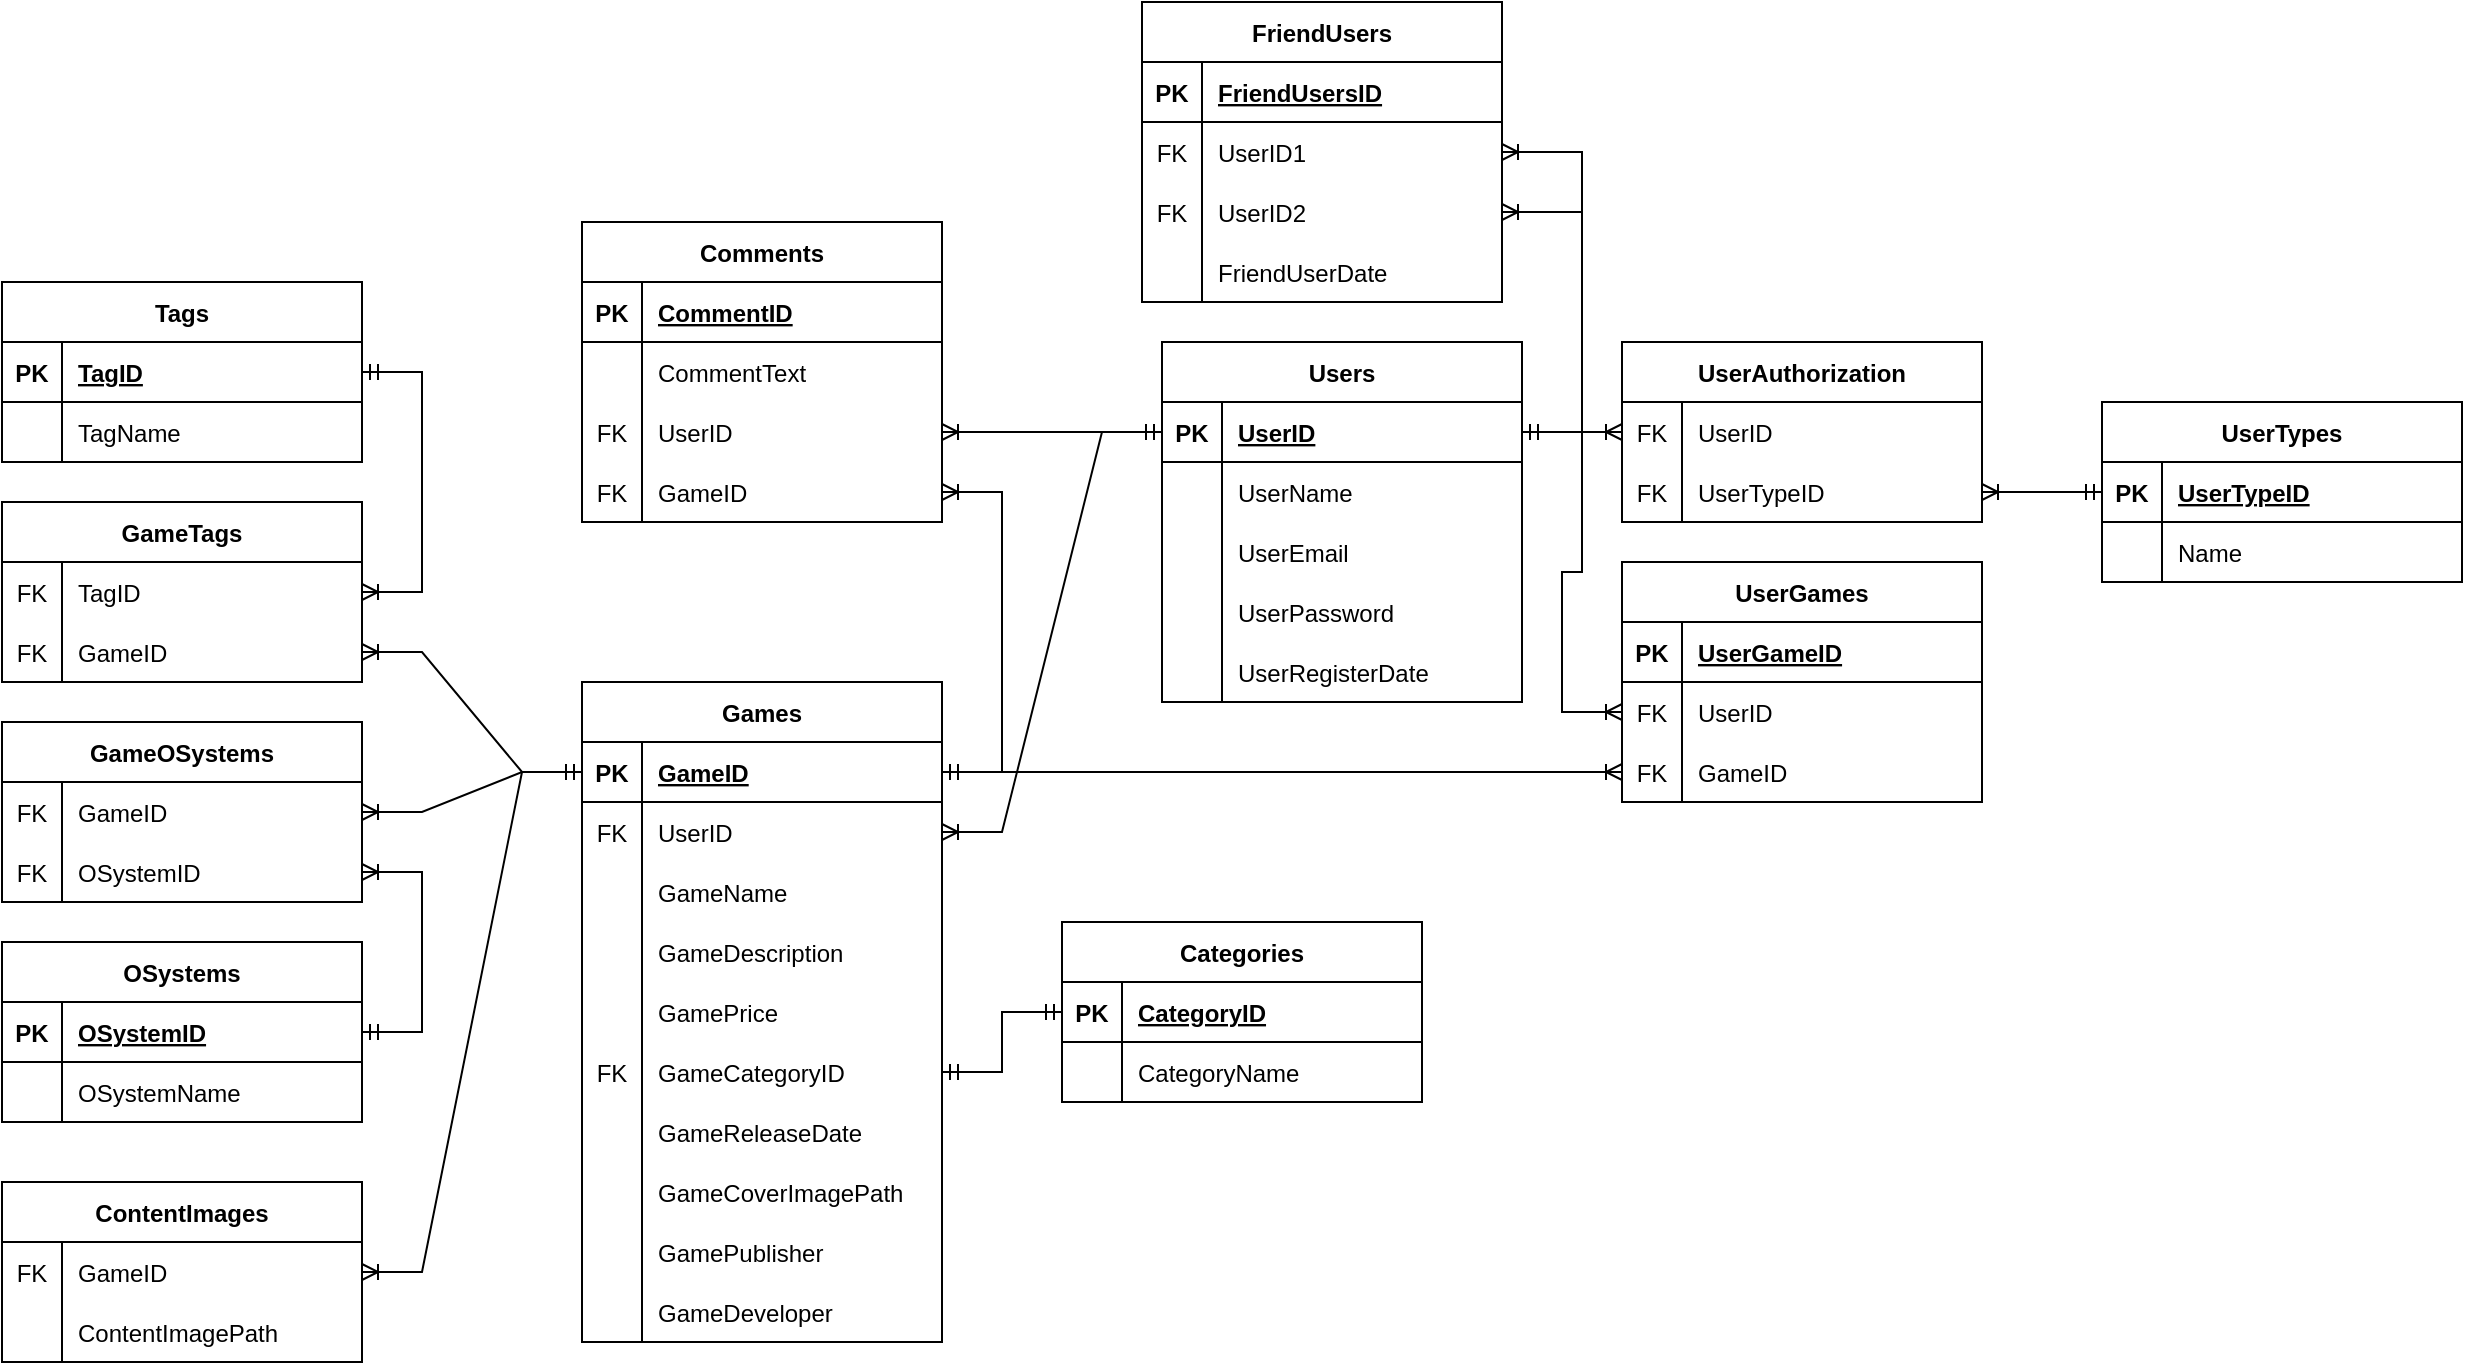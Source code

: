 <mxfile version="19.0.3" type="device"><diagram id="scyIIqfr-kpVfXz4XyPz" name="Page-1"><mxGraphModel dx="2031" dy="609" grid="1" gridSize="10" guides="1" tooltips="1" connect="1" arrows="1" fold="1" page="1" pageScale="1" pageWidth="1100" pageHeight="850" math="0" shadow="0"><root><mxCell id="0"/><mxCell id="1" parent="0"/><mxCell id="NjqpT99SdC8Gjgqc2_1B-8" value="Categories" style="shape=table;startSize=30;container=1;collapsible=1;childLayout=tableLayout;fixedRows=1;rowLines=0;fontStyle=1;align=center;resizeLast=1;" parent="1" vertex="1"><mxGeometry x="-550" y="500" width="180" height="90" as="geometry"/></mxCell><mxCell id="NjqpT99SdC8Gjgqc2_1B-9" value="" style="shape=tableRow;horizontal=0;startSize=0;swimlaneHead=0;swimlaneBody=0;fillColor=none;collapsible=0;dropTarget=0;points=[[0,0.5],[1,0.5]];portConstraint=eastwest;top=0;left=0;right=0;bottom=1;" parent="NjqpT99SdC8Gjgqc2_1B-8" vertex="1"><mxGeometry y="30" width="180" height="30" as="geometry"/></mxCell><mxCell id="NjqpT99SdC8Gjgqc2_1B-10" value="PK" style="shape=partialRectangle;connectable=0;fillColor=none;top=0;left=0;bottom=0;right=0;fontStyle=1;overflow=hidden;" parent="NjqpT99SdC8Gjgqc2_1B-9" vertex="1"><mxGeometry width="30" height="30" as="geometry"><mxRectangle width="30" height="30" as="alternateBounds"/></mxGeometry></mxCell><mxCell id="NjqpT99SdC8Gjgqc2_1B-11" value="CategoryID" style="shape=partialRectangle;connectable=0;fillColor=none;top=0;left=0;bottom=0;right=0;align=left;spacingLeft=6;fontStyle=5;overflow=hidden;" parent="NjqpT99SdC8Gjgqc2_1B-9" vertex="1"><mxGeometry x="30" width="150" height="30" as="geometry"><mxRectangle width="150" height="30" as="alternateBounds"/></mxGeometry></mxCell><mxCell id="NjqpT99SdC8Gjgqc2_1B-12" value="" style="shape=tableRow;horizontal=0;startSize=0;swimlaneHead=0;swimlaneBody=0;fillColor=none;collapsible=0;dropTarget=0;points=[[0,0.5],[1,0.5]];portConstraint=eastwest;top=0;left=0;right=0;bottom=0;" parent="NjqpT99SdC8Gjgqc2_1B-8" vertex="1"><mxGeometry y="60" width="180" height="30" as="geometry"/></mxCell><mxCell id="NjqpT99SdC8Gjgqc2_1B-13" value="" style="shape=partialRectangle;connectable=0;fillColor=none;top=0;left=0;bottom=0;right=0;editable=1;overflow=hidden;" parent="NjqpT99SdC8Gjgqc2_1B-12" vertex="1"><mxGeometry width="30" height="30" as="geometry"><mxRectangle width="30" height="30" as="alternateBounds"/></mxGeometry></mxCell><mxCell id="NjqpT99SdC8Gjgqc2_1B-14" value="CategoryName" style="shape=partialRectangle;connectable=0;fillColor=none;top=0;left=0;bottom=0;right=0;align=left;spacingLeft=6;overflow=hidden;" parent="NjqpT99SdC8Gjgqc2_1B-12" vertex="1"><mxGeometry x="30" width="150" height="30" as="geometry"><mxRectangle width="150" height="30" as="alternateBounds"/></mxGeometry></mxCell><mxCell id="NjqpT99SdC8Gjgqc2_1B-21" value="Games" style="shape=table;startSize=30;container=1;collapsible=1;childLayout=tableLayout;fixedRows=1;rowLines=0;fontStyle=1;align=center;resizeLast=1;" parent="1" vertex="1"><mxGeometry x="-790" y="380" width="180" height="330" as="geometry"/></mxCell><mxCell id="NjqpT99SdC8Gjgqc2_1B-22" value="" style="shape=tableRow;horizontal=0;startSize=0;swimlaneHead=0;swimlaneBody=0;fillColor=none;collapsible=0;dropTarget=0;points=[[0,0.5],[1,0.5]];portConstraint=eastwest;top=0;left=0;right=0;bottom=1;" parent="NjqpT99SdC8Gjgqc2_1B-21" vertex="1"><mxGeometry y="30" width="180" height="30" as="geometry"/></mxCell><mxCell id="NjqpT99SdC8Gjgqc2_1B-23" value="PK" style="shape=partialRectangle;connectable=0;fillColor=none;top=0;left=0;bottom=0;right=0;fontStyle=1;overflow=hidden;" parent="NjqpT99SdC8Gjgqc2_1B-22" vertex="1"><mxGeometry width="30" height="30" as="geometry"><mxRectangle width="30" height="30" as="alternateBounds"/></mxGeometry></mxCell><mxCell id="NjqpT99SdC8Gjgqc2_1B-24" value="GameID" style="shape=partialRectangle;connectable=0;fillColor=none;top=0;left=0;bottom=0;right=0;align=left;spacingLeft=6;fontStyle=5;overflow=hidden;" parent="NjqpT99SdC8Gjgqc2_1B-22" vertex="1"><mxGeometry x="30" width="150" height="30" as="geometry"><mxRectangle width="150" height="30" as="alternateBounds"/></mxGeometry></mxCell><mxCell id="NjqpT99SdC8Gjgqc2_1B-25" value="" style="shape=tableRow;horizontal=0;startSize=0;swimlaneHead=0;swimlaneBody=0;fillColor=none;collapsible=0;dropTarget=0;points=[[0,0.5],[1,0.5]];portConstraint=eastwest;top=0;left=0;right=0;bottom=0;" parent="NjqpT99SdC8Gjgqc2_1B-21" vertex="1"><mxGeometry y="60" width="180" height="30" as="geometry"/></mxCell><mxCell id="NjqpT99SdC8Gjgqc2_1B-26" value="FK" style="shape=partialRectangle;connectable=0;fillColor=none;top=0;left=0;bottom=0;right=0;editable=1;overflow=hidden;" parent="NjqpT99SdC8Gjgqc2_1B-25" vertex="1"><mxGeometry width="30" height="30" as="geometry"><mxRectangle width="30" height="30" as="alternateBounds"/></mxGeometry></mxCell><mxCell id="NjqpT99SdC8Gjgqc2_1B-27" value="UserID" style="shape=partialRectangle;connectable=0;fillColor=none;top=0;left=0;bottom=0;right=0;align=left;spacingLeft=6;overflow=hidden;" parent="NjqpT99SdC8Gjgqc2_1B-25" vertex="1"><mxGeometry x="30" width="150" height="30" as="geometry"><mxRectangle width="150" height="30" as="alternateBounds"/></mxGeometry></mxCell><mxCell id="QBlf91Bmi-4nDLLHjHMf-2" value="" style="shape=tableRow;horizontal=0;startSize=0;swimlaneHead=0;swimlaneBody=0;fillColor=none;collapsible=0;dropTarget=0;points=[[0,0.5],[1,0.5]];portConstraint=eastwest;top=0;left=0;right=0;bottom=0;" parent="NjqpT99SdC8Gjgqc2_1B-21" vertex="1"><mxGeometry y="90" width="180" height="30" as="geometry"/></mxCell><mxCell id="QBlf91Bmi-4nDLLHjHMf-3" value="" style="shape=partialRectangle;connectable=0;fillColor=none;top=0;left=0;bottom=0;right=0;editable=1;overflow=hidden;" parent="QBlf91Bmi-4nDLLHjHMf-2" vertex="1"><mxGeometry width="30" height="30" as="geometry"><mxRectangle width="30" height="30" as="alternateBounds"/></mxGeometry></mxCell><mxCell id="QBlf91Bmi-4nDLLHjHMf-4" value="GameName" style="shape=partialRectangle;connectable=0;fillColor=none;top=0;left=0;bottom=0;right=0;align=left;spacingLeft=6;overflow=hidden;" parent="QBlf91Bmi-4nDLLHjHMf-2" vertex="1"><mxGeometry x="30" width="150" height="30" as="geometry"><mxRectangle width="150" height="30" as="alternateBounds"/></mxGeometry></mxCell><mxCell id="TWjrCSAKdJMOep5L-eXW-1" value="" style="shape=tableRow;horizontal=0;startSize=0;swimlaneHead=0;swimlaneBody=0;fillColor=none;collapsible=0;dropTarget=0;points=[[0,0.5],[1,0.5]];portConstraint=eastwest;top=0;left=0;right=0;bottom=0;" parent="NjqpT99SdC8Gjgqc2_1B-21" vertex="1"><mxGeometry y="120" width="180" height="30" as="geometry"/></mxCell><mxCell id="TWjrCSAKdJMOep5L-eXW-2" value="" style="shape=partialRectangle;connectable=0;fillColor=none;top=0;left=0;bottom=0;right=0;editable=1;overflow=hidden;" parent="TWjrCSAKdJMOep5L-eXW-1" vertex="1"><mxGeometry width="30" height="30" as="geometry"><mxRectangle width="30" height="30" as="alternateBounds"/></mxGeometry></mxCell><mxCell id="TWjrCSAKdJMOep5L-eXW-3" value="GameDescription" style="shape=partialRectangle;connectable=0;fillColor=none;top=0;left=0;bottom=0;right=0;align=left;spacingLeft=6;overflow=hidden;" parent="TWjrCSAKdJMOep5L-eXW-1" vertex="1"><mxGeometry x="30" width="150" height="30" as="geometry"><mxRectangle width="150" height="30" as="alternateBounds"/></mxGeometry></mxCell><mxCell id="NjqpT99SdC8Gjgqc2_1B-28" value="" style="shape=tableRow;horizontal=0;startSize=0;swimlaneHead=0;swimlaneBody=0;fillColor=none;collapsible=0;dropTarget=0;points=[[0,0.5],[1,0.5]];portConstraint=eastwest;top=0;left=0;right=0;bottom=0;" parent="NjqpT99SdC8Gjgqc2_1B-21" vertex="1"><mxGeometry y="150" width="180" height="30" as="geometry"/></mxCell><mxCell id="NjqpT99SdC8Gjgqc2_1B-29" value="" style="shape=partialRectangle;connectable=0;fillColor=none;top=0;left=0;bottom=0;right=0;editable=1;overflow=hidden;" parent="NjqpT99SdC8Gjgqc2_1B-28" vertex="1"><mxGeometry width="30" height="30" as="geometry"><mxRectangle width="30" height="30" as="alternateBounds"/></mxGeometry></mxCell><mxCell id="NjqpT99SdC8Gjgqc2_1B-30" value="GamePrice" style="shape=partialRectangle;connectable=0;fillColor=none;top=0;left=0;bottom=0;right=0;align=left;spacingLeft=6;overflow=hidden;" parent="NjqpT99SdC8Gjgqc2_1B-28" vertex="1"><mxGeometry x="30" width="150" height="30" as="geometry"><mxRectangle width="150" height="30" as="alternateBounds"/></mxGeometry></mxCell><mxCell id="NjqpT99SdC8Gjgqc2_1B-31" value="" style="shape=tableRow;horizontal=0;startSize=0;swimlaneHead=0;swimlaneBody=0;fillColor=none;collapsible=0;dropTarget=0;points=[[0,0.5],[1,0.5]];portConstraint=eastwest;top=0;left=0;right=0;bottom=0;" parent="NjqpT99SdC8Gjgqc2_1B-21" vertex="1"><mxGeometry y="180" width="180" height="30" as="geometry"/></mxCell><mxCell id="NjqpT99SdC8Gjgqc2_1B-32" value="FK" style="shape=partialRectangle;connectable=0;fillColor=none;top=0;left=0;bottom=0;right=0;editable=1;overflow=hidden;" parent="NjqpT99SdC8Gjgqc2_1B-31" vertex="1"><mxGeometry width="30" height="30" as="geometry"><mxRectangle width="30" height="30" as="alternateBounds"/></mxGeometry></mxCell><mxCell id="NjqpT99SdC8Gjgqc2_1B-33" value="GameCategoryID" style="shape=partialRectangle;connectable=0;fillColor=none;top=0;left=0;bottom=0;right=0;align=left;spacingLeft=6;overflow=hidden;" parent="NjqpT99SdC8Gjgqc2_1B-31" vertex="1"><mxGeometry x="30" width="150" height="30" as="geometry"><mxRectangle width="150" height="30" as="alternateBounds"/></mxGeometry></mxCell><mxCell id="VVnGTxuA9NCkYl98mLAc-2" value="" style="shape=tableRow;horizontal=0;startSize=0;swimlaneHead=0;swimlaneBody=0;fillColor=none;collapsible=0;dropTarget=0;points=[[0,0.5],[1,0.5]];portConstraint=eastwest;top=0;left=0;right=0;bottom=0;" parent="NjqpT99SdC8Gjgqc2_1B-21" vertex="1"><mxGeometry y="210" width="180" height="30" as="geometry"/></mxCell><mxCell id="VVnGTxuA9NCkYl98mLAc-3" value="" style="shape=partialRectangle;connectable=0;fillColor=none;top=0;left=0;bottom=0;right=0;editable=1;overflow=hidden;" parent="VVnGTxuA9NCkYl98mLAc-2" vertex="1"><mxGeometry width="30" height="30" as="geometry"><mxRectangle width="30" height="30" as="alternateBounds"/></mxGeometry></mxCell><mxCell id="VVnGTxuA9NCkYl98mLAc-4" value="GameReleaseDate" style="shape=partialRectangle;connectable=0;fillColor=none;top=0;left=0;bottom=0;right=0;align=left;spacingLeft=6;overflow=hidden;" parent="VVnGTxuA9NCkYl98mLAc-2" vertex="1"><mxGeometry x="30" width="150" height="30" as="geometry"><mxRectangle width="150" height="30" as="alternateBounds"/></mxGeometry></mxCell><mxCell id="VVnGTxuA9NCkYl98mLAc-215" value="" style="shape=tableRow;horizontal=0;startSize=0;swimlaneHead=0;swimlaneBody=0;fillColor=none;collapsible=0;dropTarget=0;points=[[0,0.5],[1,0.5]];portConstraint=eastwest;top=0;left=0;right=0;bottom=0;" parent="NjqpT99SdC8Gjgqc2_1B-21" vertex="1"><mxGeometry y="240" width="180" height="30" as="geometry"/></mxCell><mxCell id="VVnGTxuA9NCkYl98mLAc-216" value="" style="shape=partialRectangle;connectable=0;fillColor=none;top=0;left=0;bottom=0;right=0;editable=1;overflow=hidden;" parent="VVnGTxuA9NCkYl98mLAc-215" vertex="1"><mxGeometry width="30" height="30" as="geometry"><mxRectangle width="30" height="30" as="alternateBounds"/></mxGeometry></mxCell><mxCell id="VVnGTxuA9NCkYl98mLAc-217" value="GameCoverImagePath" style="shape=partialRectangle;connectable=0;fillColor=none;top=0;left=0;bottom=0;right=0;align=left;spacingLeft=6;overflow=hidden;" parent="VVnGTxuA9NCkYl98mLAc-215" vertex="1"><mxGeometry x="30" width="150" height="30" as="geometry"><mxRectangle width="150" height="30" as="alternateBounds"/></mxGeometry></mxCell><mxCell id="TWjrCSAKdJMOep5L-eXW-4" value="" style="shape=tableRow;horizontal=0;startSize=0;swimlaneHead=0;swimlaneBody=0;fillColor=none;collapsible=0;dropTarget=0;points=[[0,0.5],[1,0.5]];portConstraint=eastwest;top=0;left=0;right=0;bottom=0;" parent="NjqpT99SdC8Gjgqc2_1B-21" vertex="1"><mxGeometry y="270" width="180" height="30" as="geometry"/></mxCell><mxCell id="TWjrCSAKdJMOep5L-eXW-5" value="" style="shape=partialRectangle;connectable=0;fillColor=none;top=0;left=0;bottom=0;right=0;editable=1;overflow=hidden;" parent="TWjrCSAKdJMOep5L-eXW-4" vertex="1"><mxGeometry width="30" height="30" as="geometry"><mxRectangle width="30" height="30" as="alternateBounds"/></mxGeometry></mxCell><mxCell id="TWjrCSAKdJMOep5L-eXW-6" value="GamePublisher" style="shape=partialRectangle;connectable=0;fillColor=none;top=0;left=0;bottom=0;right=0;align=left;spacingLeft=6;overflow=hidden;" parent="TWjrCSAKdJMOep5L-eXW-4" vertex="1"><mxGeometry x="30" width="150" height="30" as="geometry"><mxRectangle width="150" height="30" as="alternateBounds"/></mxGeometry></mxCell><mxCell id="TWjrCSAKdJMOep5L-eXW-7" value="" style="shape=tableRow;horizontal=0;startSize=0;swimlaneHead=0;swimlaneBody=0;fillColor=none;collapsible=0;dropTarget=0;points=[[0,0.5],[1,0.5]];portConstraint=eastwest;top=0;left=0;right=0;bottom=0;" parent="NjqpT99SdC8Gjgqc2_1B-21" vertex="1"><mxGeometry y="300" width="180" height="30" as="geometry"/></mxCell><mxCell id="TWjrCSAKdJMOep5L-eXW-8" value="" style="shape=partialRectangle;connectable=0;fillColor=none;top=0;left=0;bottom=0;right=0;editable=1;overflow=hidden;" parent="TWjrCSAKdJMOep5L-eXW-7" vertex="1"><mxGeometry width="30" height="30" as="geometry"><mxRectangle width="30" height="30" as="alternateBounds"/></mxGeometry></mxCell><mxCell id="TWjrCSAKdJMOep5L-eXW-9" value="GameDeveloper" style="shape=partialRectangle;connectable=0;fillColor=none;top=0;left=0;bottom=0;right=0;align=left;spacingLeft=6;overflow=hidden;" parent="TWjrCSAKdJMOep5L-eXW-7" vertex="1"><mxGeometry x="30" width="150" height="30" as="geometry"><mxRectangle width="150" height="30" as="alternateBounds"/></mxGeometry></mxCell><mxCell id="VVnGTxuA9NCkYl98mLAc-77" value="Users" style="shape=table;startSize=30;container=1;collapsible=1;childLayout=tableLayout;fixedRows=1;rowLines=0;fontStyle=1;align=center;resizeLast=1;" parent="1" vertex="1"><mxGeometry x="-500" y="210" width="180" height="180" as="geometry"/></mxCell><mxCell id="VVnGTxuA9NCkYl98mLAc-78" value="" style="shape=tableRow;horizontal=0;startSize=0;swimlaneHead=0;swimlaneBody=0;fillColor=none;collapsible=0;dropTarget=0;points=[[0,0.5],[1,0.5]];portConstraint=eastwest;top=0;left=0;right=0;bottom=1;" parent="VVnGTxuA9NCkYl98mLAc-77" vertex="1"><mxGeometry y="30" width="180" height="30" as="geometry"/></mxCell><mxCell id="VVnGTxuA9NCkYl98mLAc-79" value="PK" style="shape=partialRectangle;connectable=0;fillColor=none;top=0;left=0;bottom=0;right=0;fontStyle=1;overflow=hidden;" parent="VVnGTxuA9NCkYl98mLAc-78" vertex="1"><mxGeometry width="30" height="30" as="geometry"><mxRectangle width="30" height="30" as="alternateBounds"/></mxGeometry></mxCell><mxCell id="VVnGTxuA9NCkYl98mLAc-80" value="UserID" style="shape=partialRectangle;connectable=0;fillColor=none;top=0;left=0;bottom=0;right=0;align=left;spacingLeft=6;fontStyle=5;overflow=hidden;" parent="VVnGTxuA9NCkYl98mLAc-78" vertex="1"><mxGeometry x="30" width="150" height="30" as="geometry"><mxRectangle width="150" height="30" as="alternateBounds"/></mxGeometry></mxCell><mxCell id="VVnGTxuA9NCkYl98mLAc-84" value="" style="shape=tableRow;horizontal=0;startSize=0;swimlaneHead=0;swimlaneBody=0;fillColor=none;collapsible=0;dropTarget=0;points=[[0,0.5],[1,0.5]];portConstraint=eastwest;top=0;left=0;right=0;bottom=0;" parent="VVnGTxuA9NCkYl98mLAc-77" vertex="1"><mxGeometry y="60" width="180" height="30" as="geometry"/></mxCell><mxCell id="VVnGTxuA9NCkYl98mLAc-85" value="" style="shape=partialRectangle;connectable=0;fillColor=none;top=0;left=0;bottom=0;right=0;editable=1;overflow=hidden;" parent="VVnGTxuA9NCkYl98mLAc-84" vertex="1"><mxGeometry width="30" height="30" as="geometry"><mxRectangle width="30" height="30" as="alternateBounds"/></mxGeometry></mxCell><mxCell id="VVnGTxuA9NCkYl98mLAc-86" value="UserName" style="shape=partialRectangle;connectable=0;fillColor=none;top=0;left=0;bottom=0;right=0;align=left;spacingLeft=6;overflow=hidden;" parent="VVnGTxuA9NCkYl98mLAc-84" vertex="1"><mxGeometry x="30" width="150" height="30" as="geometry"><mxRectangle width="150" height="30" as="alternateBounds"/></mxGeometry></mxCell><mxCell id="VVnGTxuA9NCkYl98mLAc-87" value="" style="shape=tableRow;horizontal=0;startSize=0;swimlaneHead=0;swimlaneBody=0;fillColor=none;collapsible=0;dropTarget=0;points=[[0,0.5],[1,0.5]];portConstraint=eastwest;top=0;left=0;right=0;bottom=0;" parent="VVnGTxuA9NCkYl98mLAc-77" vertex="1"><mxGeometry y="90" width="180" height="30" as="geometry"/></mxCell><mxCell id="VVnGTxuA9NCkYl98mLAc-88" value="" style="shape=partialRectangle;connectable=0;fillColor=none;top=0;left=0;bottom=0;right=0;editable=1;overflow=hidden;" parent="VVnGTxuA9NCkYl98mLAc-87" vertex="1"><mxGeometry width="30" height="30" as="geometry"><mxRectangle width="30" height="30" as="alternateBounds"/></mxGeometry></mxCell><mxCell id="VVnGTxuA9NCkYl98mLAc-89" value="UserEmail" style="shape=partialRectangle;connectable=0;fillColor=none;top=0;left=0;bottom=0;right=0;align=left;spacingLeft=6;overflow=hidden;" parent="VVnGTxuA9NCkYl98mLAc-87" vertex="1"><mxGeometry x="30" width="150" height="30" as="geometry"><mxRectangle width="150" height="30" as="alternateBounds"/></mxGeometry></mxCell><mxCell id="VVnGTxuA9NCkYl98mLAc-90" value="" style="shape=tableRow;horizontal=0;startSize=0;swimlaneHead=0;swimlaneBody=0;fillColor=none;collapsible=0;dropTarget=0;points=[[0,0.5],[1,0.5]];portConstraint=eastwest;top=0;left=0;right=0;bottom=0;" parent="VVnGTxuA9NCkYl98mLAc-77" vertex="1"><mxGeometry y="120" width="180" height="30" as="geometry"/></mxCell><mxCell id="VVnGTxuA9NCkYl98mLAc-91" value="" style="shape=partialRectangle;connectable=0;fillColor=none;top=0;left=0;bottom=0;right=0;editable=1;overflow=hidden;" parent="VVnGTxuA9NCkYl98mLAc-90" vertex="1"><mxGeometry width="30" height="30" as="geometry"><mxRectangle width="30" height="30" as="alternateBounds"/></mxGeometry></mxCell><mxCell id="VVnGTxuA9NCkYl98mLAc-92" value="UserPassword" style="shape=partialRectangle;connectable=0;fillColor=none;top=0;left=0;bottom=0;right=0;align=left;spacingLeft=6;overflow=hidden;" parent="VVnGTxuA9NCkYl98mLAc-90" vertex="1"><mxGeometry x="30" width="150" height="30" as="geometry"><mxRectangle width="150" height="30" as="alternateBounds"/></mxGeometry></mxCell><mxCell id="VVnGTxuA9NCkYl98mLAc-151" value="" style="shape=tableRow;horizontal=0;startSize=0;swimlaneHead=0;swimlaneBody=0;fillColor=none;collapsible=0;dropTarget=0;points=[[0,0.5],[1,0.5]];portConstraint=eastwest;top=0;left=0;right=0;bottom=0;" parent="VVnGTxuA9NCkYl98mLAc-77" vertex="1"><mxGeometry y="150" width="180" height="30" as="geometry"/></mxCell><mxCell id="VVnGTxuA9NCkYl98mLAc-152" value="" style="shape=partialRectangle;connectable=0;fillColor=none;top=0;left=0;bottom=0;right=0;editable=1;overflow=hidden;" parent="VVnGTxuA9NCkYl98mLAc-151" vertex="1"><mxGeometry width="30" height="30" as="geometry"><mxRectangle width="30" height="30" as="alternateBounds"/></mxGeometry></mxCell><mxCell id="VVnGTxuA9NCkYl98mLAc-153" value="UserRegisterDate" style="shape=partialRectangle;connectable=0;fillColor=none;top=0;left=0;bottom=0;right=0;align=left;spacingLeft=6;overflow=hidden;" parent="VVnGTxuA9NCkYl98mLAc-151" vertex="1"><mxGeometry x="30" width="150" height="30" as="geometry"><mxRectangle width="150" height="30" as="alternateBounds"/></mxGeometry></mxCell><mxCell id="VVnGTxuA9NCkYl98mLAc-110" value="UserTypes" style="shape=table;startSize=30;container=1;collapsible=1;childLayout=tableLayout;fixedRows=1;rowLines=0;fontStyle=1;align=center;resizeLast=1;" parent="1" vertex="1"><mxGeometry x="-30" y="240" width="180" height="90" as="geometry"/></mxCell><mxCell id="VVnGTxuA9NCkYl98mLAc-111" value="" style="shape=tableRow;horizontal=0;startSize=0;swimlaneHead=0;swimlaneBody=0;fillColor=none;collapsible=0;dropTarget=0;points=[[0,0.5],[1,0.5]];portConstraint=eastwest;top=0;left=0;right=0;bottom=1;" parent="VVnGTxuA9NCkYl98mLAc-110" vertex="1"><mxGeometry y="30" width="180" height="30" as="geometry"/></mxCell><mxCell id="VVnGTxuA9NCkYl98mLAc-112" value="PK" style="shape=partialRectangle;connectable=0;fillColor=none;top=0;left=0;bottom=0;right=0;fontStyle=1;overflow=hidden;" parent="VVnGTxuA9NCkYl98mLAc-111" vertex="1"><mxGeometry width="30" height="30" as="geometry"><mxRectangle width="30" height="30" as="alternateBounds"/></mxGeometry></mxCell><mxCell id="VVnGTxuA9NCkYl98mLAc-113" value="UserTypeID" style="shape=partialRectangle;connectable=0;fillColor=none;top=0;left=0;bottom=0;right=0;align=left;spacingLeft=6;fontStyle=5;overflow=hidden;" parent="VVnGTxuA9NCkYl98mLAc-111" vertex="1"><mxGeometry x="30" width="150" height="30" as="geometry"><mxRectangle width="150" height="30" as="alternateBounds"/></mxGeometry></mxCell><mxCell id="VVnGTxuA9NCkYl98mLAc-114" value="" style="shape=tableRow;horizontal=0;startSize=0;swimlaneHead=0;swimlaneBody=0;fillColor=none;collapsible=0;dropTarget=0;points=[[0,0.5],[1,0.5]];portConstraint=eastwest;top=0;left=0;right=0;bottom=0;" parent="VVnGTxuA9NCkYl98mLAc-110" vertex="1"><mxGeometry y="60" width="180" height="30" as="geometry"/></mxCell><mxCell id="VVnGTxuA9NCkYl98mLAc-115" value="" style="shape=partialRectangle;connectable=0;fillColor=none;top=0;left=0;bottom=0;right=0;editable=1;overflow=hidden;" parent="VVnGTxuA9NCkYl98mLAc-114" vertex="1"><mxGeometry width="30" height="30" as="geometry"><mxRectangle width="30" height="30" as="alternateBounds"/></mxGeometry></mxCell><mxCell id="VVnGTxuA9NCkYl98mLAc-116" value="Name" style="shape=partialRectangle;connectable=0;fillColor=none;top=0;left=0;bottom=0;right=0;align=left;spacingLeft=6;overflow=hidden;" parent="VVnGTxuA9NCkYl98mLAc-114" vertex="1"><mxGeometry x="30" width="150" height="30" as="geometry"><mxRectangle width="150" height="30" as="alternateBounds"/></mxGeometry></mxCell><mxCell id="VVnGTxuA9NCkYl98mLAc-123" value="UserAuthorization" style="shape=table;startSize=30;container=1;collapsible=1;childLayout=tableLayout;fixedRows=1;rowLines=0;fontStyle=1;align=center;resizeLast=1;" parent="1" vertex="1"><mxGeometry x="-270" y="210" width="180" height="90" as="geometry"/></mxCell><mxCell id="VVnGTxuA9NCkYl98mLAc-127" value="" style="shape=tableRow;horizontal=0;startSize=0;swimlaneHead=0;swimlaneBody=0;fillColor=none;collapsible=0;dropTarget=0;points=[[0,0.5],[1,0.5]];portConstraint=eastwest;top=0;left=0;right=0;bottom=0;" parent="VVnGTxuA9NCkYl98mLAc-123" vertex="1"><mxGeometry y="30" width="180" height="30" as="geometry"/></mxCell><mxCell id="VVnGTxuA9NCkYl98mLAc-128" value="FK" style="shape=partialRectangle;connectable=0;fillColor=none;top=0;left=0;bottom=0;right=0;editable=1;overflow=hidden;" parent="VVnGTxuA9NCkYl98mLAc-127" vertex="1"><mxGeometry width="30" height="30" as="geometry"><mxRectangle width="30" height="30" as="alternateBounds"/></mxGeometry></mxCell><mxCell id="VVnGTxuA9NCkYl98mLAc-129" value="UserID" style="shape=partialRectangle;connectable=0;fillColor=none;top=0;left=0;bottom=0;right=0;align=left;spacingLeft=6;overflow=hidden;" parent="VVnGTxuA9NCkYl98mLAc-127" vertex="1"><mxGeometry x="30" width="150" height="30" as="geometry"><mxRectangle width="150" height="30" as="alternateBounds"/></mxGeometry></mxCell><mxCell id="VVnGTxuA9NCkYl98mLAc-130" value="" style="shape=tableRow;horizontal=0;startSize=0;swimlaneHead=0;swimlaneBody=0;fillColor=none;collapsible=0;dropTarget=0;points=[[0,0.5],[1,0.5]];portConstraint=eastwest;top=0;left=0;right=0;bottom=0;" parent="VVnGTxuA9NCkYl98mLAc-123" vertex="1"><mxGeometry y="60" width="180" height="30" as="geometry"/></mxCell><mxCell id="VVnGTxuA9NCkYl98mLAc-131" value="FK" style="shape=partialRectangle;connectable=0;fillColor=none;top=0;left=0;bottom=0;right=0;editable=1;overflow=hidden;" parent="VVnGTxuA9NCkYl98mLAc-130" vertex="1"><mxGeometry width="30" height="30" as="geometry"><mxRectangle width="30" height="30" as="alternateBounds"/></mxGeometry></mxCell><mxCell id="VVnGTxuA9NCkYl98mLAc-132" value="UserTypeID" style="shape=partialRectangle;connectable=0;fillColor=none;top=0;left=0;bottom=0;right=0;align=left;spacingLeft=6;overflow=hidden;" parent="VVnGTxuA9NCkYl98mLAc-130" vertex="1"><mxGeometry x="30" width="150" height="30" as="geometry"><mxRectangle width="150" height="30" as="alternateBounds"/></mxGeometry></mxCell><mxCell id="VVnGTxuA9NCkYl98mLAc-136" value="" style="edgeStyle=entityRelationEdgeStyle;fontSize=12;html=1;endArrow=ERoneToMany;startArrow=ERmandOne;rounded=0;" parent="1" source="VVnGTxuA9NCkYl98mLAc-78" target="VVnGTxuA9NCkYl98mLAc-127" edge="1"><mxGeometry width="100" height="100" relative="1" as="geometry"><mxPoint x="240" y="360" as="sourcePoint"/><mxPoint x="340" y="260" as="targetPoint"/></mxGeometry></mxCell><mxCell id="VVnGTxuA9NCkYl98mLAc-137" value="" style="edgeStyle=entityRelationEdgeStyle;fontSize=12;html=1;endArrow=ERoneToMany;startArrow=ERmandOne;rounded=0;" parent="1" source="VVnGTxuA9NCkYl98mLAc-111" target="VVnGTxuA9NCkYl98mLAc-130" edge="1"><mxGeometry width="100" height="100" relative="1" as="geometry"><mxPoint x="465" y="90" as="sourcePoint"/><mxPoint x="365" y="180" as="targetPoint"/></mxGeometry></mxCell><mxCell id="VVnGTxuA9NCkYl98mLAc-138" value="UserGames" style="shape=table;startSize=30;container=1;collapsible=1;childLayout=tableLayout;fixedRows=1;rowLines=0;fontStyle=1;align=center;resizeLast=1;" parent="1" vertex="1"><mxGeometry x="-270" y="320" width="180" height="120" as="geometry"/></mxCell><mxCell id="VVnGTxuA9NCkYl98mLAc-139" value="" style="shape=tableRow;horizontal=0;startSize=0;swimlaneHead=0;swimlaneBody=0;fillColor=none;collapsible=0;dropTarget=0;points=[[0,0.5],[1,0.5]];portConstraint=eastwest;top=0;left=0;right=0;bottom=1;" parent="VVnGTxuA9NCkYl98mLAc-138" vertex="1"><mxGeometry y="30" width="180" height="30" as="geometry"/></mxCell><mxCell id="VVnGTxuA9NCkYl98mLAc-140" value="PK" style="shape=partialRectangle;connectable=0;fillColor=none;top=0;left=0;bottom=0;right=0;fontStyle=1;overflow=hidden;" parent="VVnGTxuA9NCkYl98mLAc-139" vertex="1"><mxGeometry width="30" height="30" as="geometry"><mxRectangle width="30" height="30" as="alternateBounds"/></mxGeometry></mxCell><mxCell id="VVnGTxuA9NCkYl98mLAc-141" value="UserGameID" style="shape=partialRectangle;connectable=0;fillColor=none;top=0;left=0;bottom=0;right=0;align=left;spacingLeft=6;fontStyle=5;overflow=hidden;" parent="VVnGTxuA9NCkYl98mLAc-139" vertex="1"><mxGeometry x="30" width="150" height="30" as="geometry"><mxRectangle width="150" height="30" as="alternateBounds"/></mxGeometry></mxCell><mxCell id="VVnGTxuA9NCkYl98mLAc-142" value="" style="shape=tableRow;horizontal=0;startSize=0;swimlaneHead=0;swimlaneBody=0;fillColor=none;collapsible=0;dropTarget=0;points=[[0,0.5],[1,0.5]];portConstraint=eastwest;top=0;left=0;right=0;bottom=0;" parent="VVnGTxuA9NCkYl98mLAc-138" vertex="1"><mxGeometry y="60" width="180" height="30" as="geometry"/></mxCell><mxCell id="VVnGTxuA9NCkYl98mLAc-143" value="FK" style="shape=partialRectangle;connectable=0;fillColor=none;top=0;left=0;bottom=0;right=0;editable=1;overflow=hidden;" parent="VVnGTxuA9NCkYl98mLAc-142" vertex="1"><mxGeometry width="30" height="30" as="geometry"><mxRectangle width="30" height="30" as="alternateBounds"/></mxGeometry></mxCell><mxCell id="VVnGTxuA9NCkYl98mLAc-144" value="UserID" style="shape=partialRectangle;connectable=0;fillColor=none;top=0;left=0;bottom=0;right=0;align=left;spacingLeft=6;overflow=hidden;" parent="VVnGTxuA9NCkYl98mLAc-142" vertex="1"><mxGeometry x="30" width="150" height="30" as="geometry"><mxRectangle width="150" height="30" as="alternateBounds"/></mxGeometry></mxCell><mxCell id="VVnGTxuA9NCkYl98mLAc-145" value="" style="shape=tableRow;horizontal=0;startSize=0;swimlaneHead=0;swimlaneBody=0;fillColor=none;collapsible=0;dropTarget=0;points=[[0,0.5],[1,0.5]];portConstraint=eastwest;top=0;left=0;right=0;bottom=0;" parent="VVnGTxuA9NCkYl98mLAc-138" vertex="1"><mxGeometry y="90" width="180" height="30" as="geometry"/></mxCell><mxCell id="VVnGTxuA9NCkYl98mLAc-146" value="FK" style="shape=partialRectangle;connectable=0;fillColor=none;top=0;left=0;bottom=0;right=0;editable=1;overflow=hidden;" parent="VVnGTxuA9NCkYl98mLAc-145" vertex="1"><mxGeometry width="30" height="30" as="geometry"><mxRectangle width="30" height="30" as="alternateBounds"/></mxGeometry></mxCell><mxCell id="VVnGTxuA9NCkYl98mLAc-147" value="GameID" style="shape=partialRectangle;connectable=0;fillColor=none;top=0;left=0;bottom=0;right=0;align=left;spacingLeft=6;overflow=hidden;" parent="VVnGTxuA9NCkYl98mLAc-145" vertex="1"><mxGeometry x="30" width="150" height="30" as="geometry"><mxRectangle width="150" height="30" as="alternateBounds"/></mxGeometry></mxCell><mxCell id="VVnGTxuA9NCkYl98mLAc-154" value="" style="edgeStyle=entityRelationEdgeStyle;fontSize=12;html=1;endArrow=ERoneToMany;startArrow=ERmandOne;rounded=0;" parent="1" source="VVnGTxuA9NCkYl98mLAc-78" target="VVnGTxuA9NCkYl98mLAc-142" edge="1"><mxGeometry width="100" height="100" relative="1" as="geometry"><mxPoint x="150" y="310" as="sourcePoint"/><mxPoint x="170" y="370" as="targetPoint"/></mxGeometry></mxCell><mxCell id="VVnGTxuA9NCkYl98mLAc-155" value="" style="edgeStyle=entityRelationEdgeStyle;fontSize=12;html=1;endArrow=ERoneToMany;startArrow=ERmandOne;rounded=0;" parent="1" source="NjqpT99SdC8Gjgqc2_1B-22" target="VVnGTxuA9NCkYl98mLAc-145" edge="1"><mxGeometry width="100" height="100" relative="1" as="geometry"><mxPoint x="-440" y="290" as="sourcePoint"/><mxPoint x="-370" y="370" as="targetPoint"/></mxGeometry></mxCell><mxCell id="VVnGTxuA9NCkYl98mLAc-156" value="Tags" style="shape=table;startSize=30;container=1;collapsible=1;childLayout=tableLayout;fixedRows=1;rowLines=0;fontStyle=1;align=center;resizeLast=1;" parent="1" vertex="1"><mxGeometry x="-1080" y="180" width="180" height="90" as="geometry"/></mxCell><mxCell id="VVnGTxuA9NCkYl98mLAc-157" value="" style="shape=tableRow;horizontal=0;startSize=0;swimlaneHead=0;swimlaneBody=0;fillColor=none;collapsible=0;dropTarget=0;points=[[0,0.5],[1,0.5]];portConstraint=eastwest;top=0;left=0;right=0;bottom=1;" parent="VVnGTxuA9NCkYl98mLAc-156" vertex="1"><mxGeometry y="30" width="180" height="30" as="geometry"/></mxCell><mxCell id="VVnGTxuA9NCkYl98mLAc-158" value="PK" style="shape=partialRectangle;connectable=0;fillColor=none;top=0;left=0;bottom=0;right=0;fontStyle=1;overflow=hidden;" parent="VVnGTxuA9NCkYl98mLAc-157" vertex="1"><mxGeometry width="30" height="30" as="geometry"><mxRectangle width="30" height="30" as="alternateBounds"/></mxGeometry></mxCell><mxCell id="VVnGTxuA9NCkYl98mLAc-159" value="TagID" style="shape=partialRectangle;connectable=0;fillColor=none;top=0;left=0;bottom=0;right=0;align=left;spacingLeft=6;fontStyle=5;overflow=hidden;" parent="VVnGTxuA9NCkYl98mLAc-157" vertex="1"><mxGeometry x="30" width="150" height="30" as="geometry"><mxRectangle width="150" height="30" as="alternateBounds"/></mxGeometry></mxCell><mxCell id="VVnGTxuA9NCkYl98mLAc-160" value="" style="shape=tableRow;horizontal=0;startSize=0;swimlaneHead=0;swimlaneBody=0;fillColor=none;collapsible=0;dropTarget=0;points=[[0,0.5],[1,0.5]];portConstraint=eastwest;top=0;left=0;right=0;bottom=0;" parent="VVnGTxuA9NCkYl98mLAc-156" vertex="1"><mxGeometry y="60" width="180" height="30" as="geometry"/></mxCell><mxCell id="VVnGTxuA9NCkYl98mLAc-161" value="" style="shape=partialRectangle;connectable=0;fillColor=none;top=0;left=0;bottom=0;right=0;editable=1;overflow=hidden;" parent="VVnGTxuA9NCkYl98mLAc-160" vertex="1"><mxGeometry width="30" height="30" as="geometry"><mxRectangle width="30" height="30" as="alternateBounds"/></mxGeometry></mxCell><mxCell id="VVnGTxuA9NCkYl98mLAc-162" value="TagName" style="shape=partialRectangle;connectable=0;fillColor=none;top=0;left=0;bottom=0;right=0;align=left;spacingLeft=6;overflow=hidden;" parent="VVnGTxuA9NCkYl98mLAc-160" vertex="1"><mxGeometry x="30" width="150" height="30" as="geometry"><mxRectangle width="150" height="30" as="alternateBounds"/></mxGeometry></mxCell><mxCell id="VVnGTxuA9NCkYl98mLAc-169" value="GameTags" style="shape=table;startSize=30;container=1;collapsible=1;childLayout=tableLayout;fixedRows=1;rowLines=0;fontStyle=1;align=center;resizeLast=1;" parent="1" vertex="1"><mxGeometry x="-1080" y="290" width="180" height="90" as="geometry"/></mxCell><mxCell id="VVnGTxuA9NCkYl98mLAc-176" value="" style="shape=tableRow;horizontal=0;startSize=0;swimlaneHead=0;swimlaneBody=0;fillColor=none;collapsible=0;dropTarget=0;points=[[0,0.5],[1,0.5]];portConstraint=eastwest;top=0;left=0;right=0;bottom=0;" parent="VVnGTxuA9NCkYl98mLAc-169" vertex="1"><mxGeometry y="30" width="180" height="30" as="geometry"/></mxCell><mxCell id="VVnGTxuA9NCkYl98mLAc-177" value="FK" style="shape=partialRectangle;connectable=0;fillColor=none;top=0;left=0;bottom=0;right=0;editable=1;overflow=hidden;" parent="VVnGTxuA9NCkYl98mLAc-176" vertex="1"><mxGeometry width="30" height="30" as="geometry"><mxRectangle width="30" height="30" as="alternateBounds"/></mxGeometry></mxCell><mxCell id="VVnGTxuA9NCkYl98mLAc-178" value="TagID" style="shape=partialRectangle;connectable=0;fillColor=none;top=0;left=0;bottom=0;right=0;align=left;spacingLeft=6;overflow=hidden;" parent="VVnGTxuA9NCkYl98mLAc-176" vertex="1"><mxGeometry x="30" width="150" height="30" as="geometry"><mxRectangle width="150" height="30" as="alternateBounds"/></mxGeometry></mxCell><mxCell id="VVnGTxuA9NCkYl98mLAc-173" value="" style="shape=tableRow;horizontal=0;startSize=0;swimlaneHead=0;swimlaneBody=0;fillColor=none;collapsible=0;dropTarget=0;points=[[0,0.5],[1,0.5]];portConstraint=eastwest;top=0;left=0;right=0;bottom=0;" parent="VVnGTxuA9NCkYl98mLAc-169" vertex="1"><mxGeometry y="60" width="180" height="30" as="geometry"/></mxCell><mxCell id="VVnGTxuA9NCkYl98mLAc-174" value="FK" style="shape=partialRectangle;connectable=0;fillColor=none;top=0;left=0;bottom=0;right=0;editable=1;overflow=hidden;" parent="VVnGTxuA9NCkYl98mLAc-173" vertex="1"><mxGeometry width="30" height="30" as="geometry"><mxRectangle width="30" height="30" as="alternateBounds"/></mxGeometry></mxCell><mxCell id="VVnGTxuA9NCkYl98mLAc-175" value="GameID" style="shape=partialRectangle;connectable=0;fillColor=none;top=0;left=0;bottom=0;right=0;align=left;spacingLeft=6;overflow=hidden;" parent="VVnGTxuA9NCkYl98mLAc-173" vertex="1"><mxGeometry x="30" width="150" height="30" as="geometry"><mxRectangle width="150" height="30" as="alternateBounds"/></mxGeometry></mxCell><mxCell id="VVnGTxuA9NCkYl98mLAc-182" value="" style="edgeStyle=entityRelationEdgeStyle;fontSize=12;html=1;endArrow=ERoneToMany;startArrow=ERmandOne;rounded=0;" parent="1" source="NjqpT99SdC8Gjgqc2_1B-22" target="VVnGTxuA9NCkYl98mLAc-173" edge="1"><mxGeometry width="100" height="100" relative="1" as="geometry"><mxPoint x="-620" y="390" as="sourcePoint"/><mxPoint x="-520" y="290" as="targetPoint"/></mxGeometry></mxCell><mxCell id="VVnGTxuA9NCkYl98mLAc-184" value="FriendUsers" style="shape=table;startSize=30;container=1;collapsible=1;childLayout=tableLayout;fixedRows=1;rowLines=0;fontStyle=1;align=center;resizeLast=1;" parent="1" vertex="1"><mxGeometry x="-510" y="40" width="180" height="150" as="geometry"/></mxCell><mxCell id="VVnGTxuA9NCkYl98mLAc-185" value="" style="shape=tableRow;horizontal=0;startSize=0;swimlaneHead=0;swimlaneBody=0;fillColor=none;collapsible=0;dropTarget=0;points=[[0,0.5],[1,0.5]];portConstraint=eastwest;top=0;left=0;right=0;bottom=1;" parent="VVnGTxuA9NCkYl98mLAc-184" vertex="1"><mxGeometry y="30" width="180" height="30" as="geometry"/></mxCell><mxCell id="VVnGTxuA9NCkYl98mLAc-186" value="PK" style="shape=partialRectangle;connectable=0;fillColor=none;top=0;left=0;bottom=0;right=0;fontStyle=1;overflow=hidden;" parent="VVnGTxuA9NCkYl98mLAc-185" vertex="1"><mxGeometry width="30" height="30" as="geometry"><mxRectangle width="30" height="30" as="alternateBounds"/></mxGeometry></mxCell><mxCell id="VVnGTxuA9NCkYl98mLAc-187" value="FriendUsersID" style="shape=partialRectangle;connectable=0;fillColor=none;top=0;left=0;bottom=0;right=0;align=left;spacingLeft=6;fontStyle=5;overflow=hidden;" parent="VVnGTxuA9NCkYl98mLAc-185" vertex="1"><mxGeometry x="30" width="150" height="30" as="geometry"><mxRectangle width="150" height="30" as="alternateBounds"/></mxGeometry></mxCell><mxCell id="VVnGTxuA9NCkYl98mLAc-188" value="" style="shape=tableRow;horizontal=0;startSize=0;swimlaneHead=0;swimlaneBody=0;fillColor=none;collapsible=0;dropTarget=0;points=[[0,0.5],[1,0.5]];portConstraint=eastwest;top=0;left=0;right=0;bottom=0;" parent="VVnGTxuA9NCkYl98mLAc-184" vertex="1"><mxGeometry y="60" width="180" height="30" as="geometry"/></mxCell><mxCell id="VVnGTxuA9NCkYl98mLAc-189" value="FK" style="shape=partialRectangle;connectable=0;fillColor=none;top=0;left=0;bottom=0;right=0;editable=1;overflow=hidden;" parent="VVnGTxuA9NCkYl98mLAc-188" vertex="1"><mxGeometry width="30" height="30" as="geometry"><mxRectangle width="30" height="30" as="alternateBounds"/></mxGeometry></mxCell><mxCell id="VVnGTxuA9NCkYl98mLAc-190" value="UserID1" style="shape=partialRectangle;connectable=0;fillColor=none;top=0;left=0;bottom=0;right=0;align=left;spacingLeft=6;overflow=hidden;" parent="VVnGTxuA9NCkYl98mLAc-188" vertex="1"><mxGeometry x="30" width="150" height="30" as="geometry"><mxRectangle width="150" height="30" as="alternateBounds"/></mxGeometry></mxCell><mxCell id="VVnGTxuA9NCkYl98mLAc-191" value="" style="shape=tableRow;horizontal=0;startSize=0;swimlaneHead=0;swimlaneBody=0;fillColor=none;collapsible=0;dropTarget=0;points=[[0,0.5],[1,0.5]];portConstraint=eastwest;top=0;left=0;right=0;bottom=0;" parent="VVnGTxuA9NCkYl98mLAc-184" vertex="1"><mxGeometry y="90" width="180" height="30" as="geometry"/></mxCell><mxCell id="VVnGTxuA9NCkYl98mLAc-192" value="FK" style="shape=partialRectangle;connectable=0;fillColor=none;top=0;left=0;bottom=0;right=0;editable=1;overflow=hidden;" parent="VVnGTxuA9NCkYl98mLAc-191" vertex="1"><mxGeometry width="30" height="30" as="geometry"><mxRectangle width="30" height="30" as="alternateBounds"/></mxGeometry></mxCell><mxCell id="VVnGTxuA9NCkYl98mLAc-193" value="UserID2" style="shape=partialRectangle;connectable=0;fillColor=none;top=0;left=0;bottom=0;right=0;align=left;spacingLeft=6;overflow=hidden;" parent="VVnGTxuA9NCkYl98mLAc-191" vertex="1"><mxGeometry x="30" width="150" height="30" as="geometry"><mxRectangle width="150" height="30" as="alternateBounds"/></mxGeometry></mxCell><mxCell id="VVnGTxuA9NCkYl98mLAc-194" value="" style="shape=tableRow;horizontal=0;startSize=0;swimlaneHead=0;swimlaneBody=0;fillColor=none;collapsible=0;dropTarget=0;points=[[0,0.5],[1,0.5]];portConstraint=eastwest;top=0;left=0;right=0;bottom=0;" parent="VVnGTxuA9NCkYl98mLAc-184" vertex="1"><mxGeometry y="120" width="180" height="30" as="geometry"/></mxCell><mxCell id="VVnGTxuA9NCkYl98mLAc-195" value="" style="shape=partialRectangle;connectable=0;fillColor=none;top=0;left=0;bottom=0;right=0;editable=1;overflow=hidden;" parent="VVnGTxuA9NCkYl98mLAc-194" vertex="1"><mxGeometry width="30" height="30" as="geometry"><mxRectangle width="30" height="30" as="alternateBounds"/></mxGeometry></mxCell><mxCell id="VVnGTxuA9NCkYl98mLAc-196" value="FriendUserDate" style="shape=partialRectangle;connectable=0;fillColor=none;top=0;left=0;bottom=0;right=0;align=left;spacingLeft=6;overflow=hidden;" parent="VVnGTxuA9NCkYl98mLAc-194" vertex="1"><mxGeometry x="30" width="150" height="30" as="geometry"><mxRectangle width="150" height="30" as="alternateBounds"/></mxGeometry></mxCell><mxCell id="VVnGTxuA9NCkYl98mLAc-197" value="" style="edgeStyle=entityRelationEdgeStyle;fontSize=12;html=1;endArrow=ERoneToMany;startArrow=ERmandOne;rounded=0;" parent="1" source="VVnGTxuA9NCkYl98mLAc-78" target="VVnGTxuA9NCkYl98mLAc-188" edge="1"><mxGeometry width="100" height="100" relative="1" as="geometry"><mxPoint x="120" y="334.7" as="sourcePoint"/><mxPoint x="160" y="334.7" as="targetPoint"/></mxGeometry></mxCell><mxCell id="VVnGTxuA9NCkYl98mLAc-198" value="" style="edgeStyle=entityRelationEdgeStyle;fontSize=12;html=1;endArrow=ERoneToMany;startArrow=ERmandOne;rounded=0;" parent="1" source="VVnGTxuA9NCkYl98mLAc-78" target="VVnGTxuA9NCkYl98mLAc-191" edge="1"><mxGeometry width="100" height="100" relative="1" as="geometry"><mxPoint x="85" y="300" as="sourcePoint"/><mxPoint x="195" y="480" as="targetPoint"/></mxGeometry></mxCell><mxCell id="VVnGTxuA9NCkYl98mLAc-199" value="Comments" style="shape=table;startSize=30;container=1;collapsible=1;childLayout=tableLayout;fixedRows=1;rowLines=0;fontStyle=1;align=center;resizeLast=1;" parent="1" vertex="1"><mxGeometry x="-790" y="150" width="180" height="150" as="geometry"/></mxCell><mxCell id="VVnGTxuA9NCkYl98mLAc-200" value="" style="shape=tableRow;horizontal=0;startSize=0;swimlaneHead=0;swimlaneBody=0;fillColor=none;collapsible=0;dropTarget=0;points=[[0,0.5],[1,0.5]];portConstraint=eastwest;top=0;left=0;right=0;bottom=1;" parent="VVnGTxuA9NCkYl98mLAc-199" vertex="1"><mxGeometry y="30" width="180" height="30" as="geometry"/></mxCell><mxCell id="VVnGTxuA9NCkYl98mLAc-201" value="PK" style="shape=partialRectangle;connectable=0;fillColor=none;top=0;left=0;bottom=0;right=0;fontStyle=1;overflow=hidden;" parent="VVnGTxuA9NCkYl98mLAc-200" vertex="1"><mxGeometry width="30" height="30" as="geometry"><mxRectangle width="30" height="30" as="alternateBounds"/></mxGeometry></mxCell><mxCell id="VVnGTxuA9NCkYl98mLAc-202" value="CommentID" style="shape=partialRectangle;connectable=0;fillColor=none;top=0;left=0;bottom=0;right=0;align=left;spacingLeft=6;fontStyle=5;overflow=hidden;" parent="VVnGTxuA9NCkYl98mLAc-200" vertex="1"><mxGeometry x="30" width="150" height="30" as="geometry"><mxRectangle width="150" height="30" as="alternateBounds"/></mxGeometry></mxCell><mxCell id="VVnGTxuA9NCkYl98mLAc-203" value="" style="shape=tableRow;horizontal=0;startSize=0;swimlaneHead=0;swimlaneBody=0;fillColor=none;collapsible=0;dropTarget=0;points=[[0,0.5],[1,0.5]];portConstraint=eastwest;top=0;left=0;right=0;bottom=0;" parent="VVnGTxuA9NCkYl98mLAc-199" vertex="1"><mxGeometry y="60" width="180" height="30" as="geometry"/></mxCell><mxCell id="VVnGTxuA9NCkYl98mLAc-204" value="" style="shape=partialRectangle;connectable=0;fillColor=none;top=0;left=0;bottom=0;right=0;editable=1;overflow=hidden;" parent="VVnGTxuA9NCkYl98mLAc-203" vertex="1"><mxGeometry width="30" height="30" as="geometry"><mxRectangle width="30" height="30" as="alternateBounds"/></mxGeometry></mxCell><mxCell id="VVnGTxuA9NCkYl98mLAc-205" value="CommentText" style="shape=partialRectangle;connectable=0;fillColor=none;top=0;left=0;bottom=0;right=0;align=left;spacingLeft=6;overflow=hidden;" parent="VVnGTxuA9NCkYl98mLAc-203" vertex="1"><mxGeometry x="30" width="150" height="30" as="geometry"><mxRectangle width="150" height="30" as="alternateBounds"/></mxGeometry></mxCell><mxCell id="VVnGTxuA9NCkYl98mLAc-209" value="" style="shape=tableRow;horizontal=0;startSize=0;swimlaneHead=0;swimlaneBody=0;fillColor=none;collapsible=0;dropTarget=0;points=[[0,0.5],[1,0.5]];portConstraint=eastwest;top=0;left=0;right=0;bottom=0;" parent="VVnGTxuA9NCkYl98mLAc-199" vertex="1"><mxGeometry y="90" width="180" height="30" as="geometry"/></mxCell><mxCell id="VVnGTxuA9NCkYl98mLAc-210" value="FK" style="shape=partialRectangle;connectable=0;fillColor=none;top=0;left=0;bottom=0;right=0;editable=1;overflow=hidden;" parent="VVnGTxuA9NCkYl98mLAc-209" vertex="1"><mxGeometry width="30" height="30" as="geometry"><mxRectangle width="30" height="30" as="alternateBounds"/></mxGeometry></mxCell><mxCell id="VVnGTxuA9NCkYl98mLAc-211" value="UserID" style="shape=partialRectangle;connectable=0;fillColor=none;top=0;left=0;bottom=0;right=0;align=left;spacingLeft=6;overflow=hidden;" parent="VVnGTxuA9NCkYl98mLAc-209" vertex="1"><mxGeometry x="30" width="150" height="30" as="geometry"><mxRectangle width="150" height="30" as="alternateBounds"/></mxGeometry></mxCell><mxCell id="VVnGTxuA9NCkYl98mLAc-206" value="" style="shape=tableRow;horizontal=0;startSize=0;swimlaneHead=0;swimlaneBody=0;fillColor=none;collapsible=0;dropTarget=0;points=[[0,0.5],[1,0.5]];portConstraint=eastwest;top=0;left=0;right=0;bottom=0;" parent="VVnGTxuA9NCkYl98mLAc-199" vertex="1"><mxGeometry y="120" width="180" height="30" as="geometry"/></mxCell><mxCell id="VVnGTxuA9NCkYl98mLAc-207" value="FK" style="shape=partialRectangle;connectable=0;fillColor=none;top=0;left=0;bottom=0;right=0;editable=1;overflow=hidden;" parent="VVnGTxuA9NCkYl98mLAc-206" vertex="1"><mxGeometry width="30" height="30" as="geometry"><mxRectangle width="30" height="30" as="alternateBounds"/></mxGeometry></mxCell><mxCell id="VVnGTxuA9NCkYl98mLAc-208" value="GameID" style="shape=partialRectangle;connectable=0;fillColor=none;top=0;left=0;bottom=0;right=0;align=left;spacingLeft=6;overflow=hidden;" parent="VVnGTxuA9NCkYl98mLAc-206" vertex="1"><mxGeometry x="30" width="150" height="30" as="geometry"><mxRectangle width="150" height="30" as="alternateBounds"/></mxGeometry></mxCell><mxCell id="VVnGTxuA9NCkYl98mLAc-213" value="" style="edgeStyle=entityRelationEdgeStyle;fontSize=12;html=1;endArrow=ERoneToMany;startArrow=ERmandOne;rounded=0;" parent="1" source="VVnGTxuA9NCkYl98mLAc-78" target="VVnGTxuA9NCkYl98mLAc-209" edge="1"><mxGeometry width="100" height="100" relative="1" as="geometry"><mxPoint x="-710" y="330" as="sourcePoint"/><mxPoint x="-610" y="230" as="targetPoint"/></mxGeometry></mxCell><mxCell id="VVnGTxuA9NCkYl98mLAc-214" value="" style="edgeStyle=entityRelationEdgeStyle;fontSize=12;html=1;endArrow=ERoneToMany;startArrow=ERmandOne;rounded=0;" parent="1" source="NjqpT99SdC8Gjgqc2_1B-22" target="VVnGTxuA9NCkYl98mLAc-206" edge="1"><mxGeometry width="100" height="100" relative="1" as="geometry"><mxPoint x="-610" y="420" as="sourcePoint"/><mxPoint x="-510" y="320" as="targetPoint"/></mxGeometry></mxCell><mxCell id="VVnGTxuA9NCkYl98mLAc-221" value="ContentImages" style="shape=table;startSize=30;container=1;collapsible=1;childLayout=tableLayout;fixedRows=1;rowLines=0;fontStyle=1;align=center;resizeLast=1;" parent="1" vertex="1"><mxGeometry x="-1080" y="630" width="180" height="90" as="geometry"/></mxCell><mxCell id="VVnGTxuA9NCkYl98mLAc-228" value="" style="shape=tableRow;horizontal=0;startSize=0;swimlaneHead=0;swimlaneBody=0;fillColor=none;collapsible=0;dropTarget=0;points=[[0,0.5],[1,0.5]];portConstraint=eastwest;top=0;left=0;right=0;bottom=0;" parent="VVnGTxuA9NCkYl98mLAc-221" vertex="1"><mxGeometry y="30" width="180" height="30" as="geometry"/></mxCell><mxCell id="VVnGTxuA9NCkYl98mLAc-229" value="FK" style="shape=partialRectangle;connectable=0;fillColor=none;top=0;left=0;bottom=0;right=0;editable=1;overflow=hidden;" parent="VVnGTxuA9NCkYl98mLAc-228" vertex="1"><mxGeometry width="30" height="30" as="geometry"><mxRectangle width="30" height="30" as="alternateBounds"/></mxGeometry></mxCell><mxCell id="VVnGTxuA9NCkYl98mLAc-230" value="GameID" style="shape=partialRectangle;connectable=0;fillColor=none;top=0;left=0;bottom=0;right=0;align=left;spacingLeft=6;overflow=hidden;" parent="VVnGTxuA9NCkYl98mLAc-228" vertex="1"><mxGeometry x="30" width="150" height="30" as="geometry"><mxRectangle width="150" height="30" as="alternateBounds"/></mxGeometry></mxCell><mxCell id="9r3HycBAmkQcr2x5VLRr-1" value="" style="shape=tableRow;horizontal=0;startSize=0;swimlaneHead=0;swimlaneBody=0;fillColor=none;collapsible=0;dropTarget=0;points=[[0,0.5],[1,0.5]];portConstraint=eastwest;top=0;left=0;right=0;bottom=0;" vertex="1" parent="VVnGTxuA9NCkYl98mLAc-221"><mxGeometry y="60" width="180" height="30" as="geometry"/></mxCell><mxCell id="9r3HycBAmkQcr2x5VLRr-2" value="" style="shape=partialRectangle;connectable=0;fillColor=none;top=0;left=0;bottom=0;right=0;editable=1;overflow=hidden;" vertex="1" parent="9r3HycBAmkQcr2x5VLRr-1"><mxGeometry width="30" height="30" as="geometry"><mxRectangle width="30" height="30" as="alternateBounds"/></mxGeometry></mxCell><mxCell id="9r3HycBAmkQcr2x5VLRr-3" value="ContentImagePath" style="shape=partialRectangle;connectable=0;fillColor=none;top=0;left=0;bottom=0;right=0;align=left;spacingLeft=6;overflow=hidden;" vertex="1" parent="9r3HycBAmkQcr2x5VLRr-1"><mxGeometry x="30" width="150" height="30" as="geometry"><mxRectangle width="150" height="30" as="alternateBounds"/></mxGeometry></mxCell><mxCell id="VVnGTxuA9NCkYl98mLAc-235" value="" style="edgeStyle=entityRelationEdgeStyle;fontSize=12;html=1;endArrow=ERmandOne;startArrow=ERmandOne;rounded=0;" parent="1" source="NjqpT99SdC8Gjgqc2_1B-31" target="NjqpT99SdC8Gjgqc2_1B-9" edge="1"><mxGeometry width="100" height="100" relative="1" as="geometry"><mxPoint x="-920" y="790" as="sourcePoint"/><mxPoint x="-820" y="690" as="targetPoint"/></mxGeometry></mxCell><mxCell id="VVnGTxuA9NCkYl98mLAc-239" value="OSystems" style="shape=table;startSize=30;container=1;collapsible=1;childLayout=tableLayout;fixedRows=1;rowLines=0;fontStyle=1;align=center;resizeLast=1;" parent="1" vertex="1"><mxGeometry x="-1080" y="510" width="180" height="90" as="geometry"/></mxCell><mxCell id="VVnGTxuA9NCkYl98mLAc-240" value="" style="shape=tableRow;horizontal=0;startSize=0;swimlaneHead=0;swimlaneBody=0;fillColor=none;collapsible=0;dropTarget=0;points=[[0,0.5],[1,0.5]];portConstraint=eastwest;top=0;left=0;right=0;bottom=1;" parent="VVnGTxuA9NCkYl98mLAc-239" vertex="1"><mxGeometry y="30" width="180" height="30" as="geometry"/></mxCell><mxCell id="VVnGTxuA9NCkYl98mLAc-241" value="PK" style="shape=partialRectangle;connectable=0;fillColor=none;top=0;left=0;bottom=0;right=0;fontStyle=1;overflow=hidden;" parent="VVnGTxuA9NCkYl98mLAc-240" vertex="1"><mxGeometry width="30" height="30" as="geometry"><mxRectangle width="30" height="30" as="alternateBounds"/></mxGeometry></mxCell><mxCell id="VVnGTxuA9NCkYl98mLAc-242" value="OSystemID" style="shape=partialRectangle;connectable=0;fillColor=none;top=0;left=0;bottom=0;right=0;align=left;spacingLeft=6;fontStyle=5;overflow=hidden;" parent="VVnGTxuA9NCkYl98mLAc-240" vertex="1"><mxGeometry x="30" width="150" height="30" as="geometry"><mxRectangle width="150" height="30" as="alternateBounds"/></mxGeometry></mxCell><mxCell id="VVnGTxuA9NCkYl98mLAc-243" value="" style="shape=tableRow;horizontal=0;startSize=0;swimlaneHead=0;swimlaneBody=0;fillColor=none;collapsible=0;dropTarget=0;points=[[0,0.5],[1,0.5]];portConstraint=eastwest;top=0;left=0;right=0;bottom=0;" parent="VVnGTxuA9NCkYl98mLAc-239" vertex="1"><mxGeometry y="60" width="180" height="30" as="geometry"/></mxCell><mxCell id="VVnGTxuA9NCkYl98mLAc-244" value="" style="shape=partialRectangle;connectable=0;fillColor=none;top=0;left=0;bottom=0;right=0;editable=1;overflow=hidden;" parent="VVnGTxuA9NCkYl98mLAc-243" vertex="1"><mxGeometry width="30" height="30" as="geometry"><mxRectangle width="30" height="30" as="alternateBounds"/></mxGeometry></mxCell><mxCell id="VVnGTxuA9NCkYl98mLAc-245" value="OSystemName" style="shape=partialRectangle;connectable=0;fillColor=none;top=0;left=0;bottom=0;right=0;align=left;spacingLeft=6;overflow=hidden;" parent="VVnGTxuA9NCkYl98mLAc-243" vertex="1"><mxGeometry x="30" width="150" height="30" as="geometry"><mxRectangle width="150" height="30" as="alternateBounds"/></mxGeometry></mxCell><mxCell id="VVnGTxuA9NCkYl98mLAc-252" value="GameOSystems" style="shape=table;startSize=30;container=1;collapsible=1;childLayout=tableLayout;fixedRows=1;rowLines=0;fontStyle=1;align=center;resizeLast=1;" parent="1" vertex="1"><mxGeometry x="-1080" y="400" width="180" height="90" as="geometry"/></mxCell><mxCell id="VVnGTxuA9NCkYl98mLAc-256" value="" style="shape=tableRow;horizontal=0;startSize=0;swimlaneHead=0;swimlaneBody=0;fillColor=none;collapsible=0;dropTarget=0;points=[[0,0.5],[1,0.5]];portConstraint=eastwest;top=0;left=0;right=0;bottom=0;" parent="VVnGTxuA9NCkYl98mLAc-252" vertex="1"><mxGeometry y="30" width="180" height="30" as="geometry"/></mxCell><mxCell id="VVnGTxuA9NCkYl98mLAc-257" value="FK" style="shape=partialRectangle;connectable=0;fillColor=none;top=0;left=0;bottom=0;right=0;editable=1;overflow=hidden;" parent="VVnGTxuA9NCkYl98mLAc-256" vertex="1"><mxGeometry width="30" height="30" as="geometry"><mxRectangle width="30" height="30" as="alternateBounds"/></mxGeometry></mxCell><mxCell id="VVnGTxuA9NCkYl98mLAc-258" value="GameID" style="shape=partialRectangle;connectable=0;fillColor=none;top=0;left=0;bottom=0;right=0;align=left;spacingLeft=6;overflow=hidden;" parent="VVnGTxuA9NCkYl98mLAc-256" vertex="1"><mxGeometry x="30" width="150" height="30" as="geometry"><mxRectangle width="150" height="30" as="alternateBounds"/></mxGeometry></mxCell><mxCell id="VVnGTxuA9NCkYl98mLAc-259" value="" style="shape=tableRow;horizontal=0;startSize=0;swimlaneHead=0;swimlaneBody=0;fillColor=none;collapsible=0;dropTarget=0;points=[[0,0.5],[1,0.5]];portConstraint=eastwest;top=0;left=0;right=0;bottom=0;" parent="VVnGTxuA9NCkYl98mLAc-252" vertex="1"><mxGeometry y="60" width="180" height="30" as="geometry"/></mxCell><mxCell id="VVnGTxuA9NCkYl98mLAc-260" value="FK" style="shape=partialRectangle;connectable=0;fillColor=none;top=0;left=0;bottom=0;right=0;editable=1;overflow=hidden;" parent="VVnGTxuA9NCkYl98mLAc-259" vertex="1"><mxGeometry width="30" height="30" as="geometry"><mxRectangle width="30" height="30" as="alternateBounds"/></mxGeometry></mxCell><mxCell id="VVnGTxuA9NCkYl98mLAc-261" value="OSystemID" style="shape=partialRectangle;connectable=0;fillColor=none;top=0;left=0;bottom=0;right=0;align=left;spacingLeft=6;overflow=hidden;" parent="VVnGTxuA9NCkYl98mLAc-259" vertex="1"><mxGeometry x="30" width="150" height="30" as="geometry"><mxRectangle width="150" height="30" as="alternateBounds"/></mxGeometry></mxCell><mxCell id="VVnGTxuA9NCkYl98mLAc-265" value="" style="edgeStyle=entityRelationEdgeStyle;fontSize=12;html=1;endArrow=ERoneToMany;startArrow=ERmandOne;rounded=0;" parent="1" source="NjqpT99SdC8Gjgqc2_1B-22" target="VVnGTxuA9NCkYl98mLAc-256" edge="1"><mxGeometry width="100" height="100" relative="1" as="geometry"><mxPoint x="-660" y="875" as="sourcePoint"/><mxPoint x="-560" y="775" as="targetPoint"/></mxGeometry></mxCell><mxCell id="VVnGTxuA9NCkYl98mLAc-266" value="" style="edgeStyle=entityRelationEdgeStyle;fontSize=12;html=1;endArrow=ERoneToMany;startArrow=ERmandOne;rounded=0;" parent="1" source="VVnGTxuA9NCkYl98mLAc-240" target="VVnGTxuA9NCkYl98mLAc-259" edge="1"><mxGeometry width="100" height="100" relative="1" as="geometry"><mxPoint x="-790" y="790" as="sourcePoint"/><mxPoint x="-670" y="970.0" as="targetPoint"/></mxGeometry></mxCell><mxCell id="0ReuvDK5w2FXmvZkKRij-3" value="" style="edgeStyle=entityRelationEdgeStyle;fontSize=12;html=1;endArrow=ERoneToMany;startArrow=ERmandOne;rounded=0;" parent="1" source="VVnGTxuA9NCkYl98mLAc-157" target="VVnGTxuA9NCkYl98mLAc-176" edge="1"><mxGeometry width="100" height="100" relative="1" as="geometry"><mxPoint x="-870" y="320" as="sourcePoint"/><mxPoint x="-770" y="320" as="targetPoint"/></mxGeometry></mxCell><mxCell id="QBlf91Bmi-4nDLLHjHMf-1" value="" style="edgeStyle=entityRelationEdgeStyle;fontSize=12;html=1;endArrow=ERoneToMany;startArrow=ERmandOne;rounded=0;" parent="1" source="VVnGTxuA9NCkYl98mLAc-78" target="NjqpT99SdC8Gjgqc2_1B-25" edge="1"><mxGeometry width="100" height="100" relative="1" as="geometry"><mxPoint x="-340" y="660" as="sourcePoint"/><mxPoint x="-430" y="720" as="targetPoint"/></mxGeometry></mxCell><mxCell id="9r3HycBAmkQcr2x5VLRr-4" value="" style="edgeStyle=entityRelationEdgeStyle;fontSize=12;html=1;endArrow=ERoneToMany;startArrow=ERmandOne;rounded=0;" edge="1" parent="1" source="NjqpT99SdC8Gjgqc2_1B-22" target="VVnGTxuA9NCkYl98mLAc-228"><mxGeometry width="100" height="100" relative="1" as="geometry"><mxPoint x="-910" y="840" as="sourcePoint"/><mxPoint x="-810" y="740" as="targetPoint"/></mxGeometry></mxCell></root></mxGraphModel></diagram></mxfile>